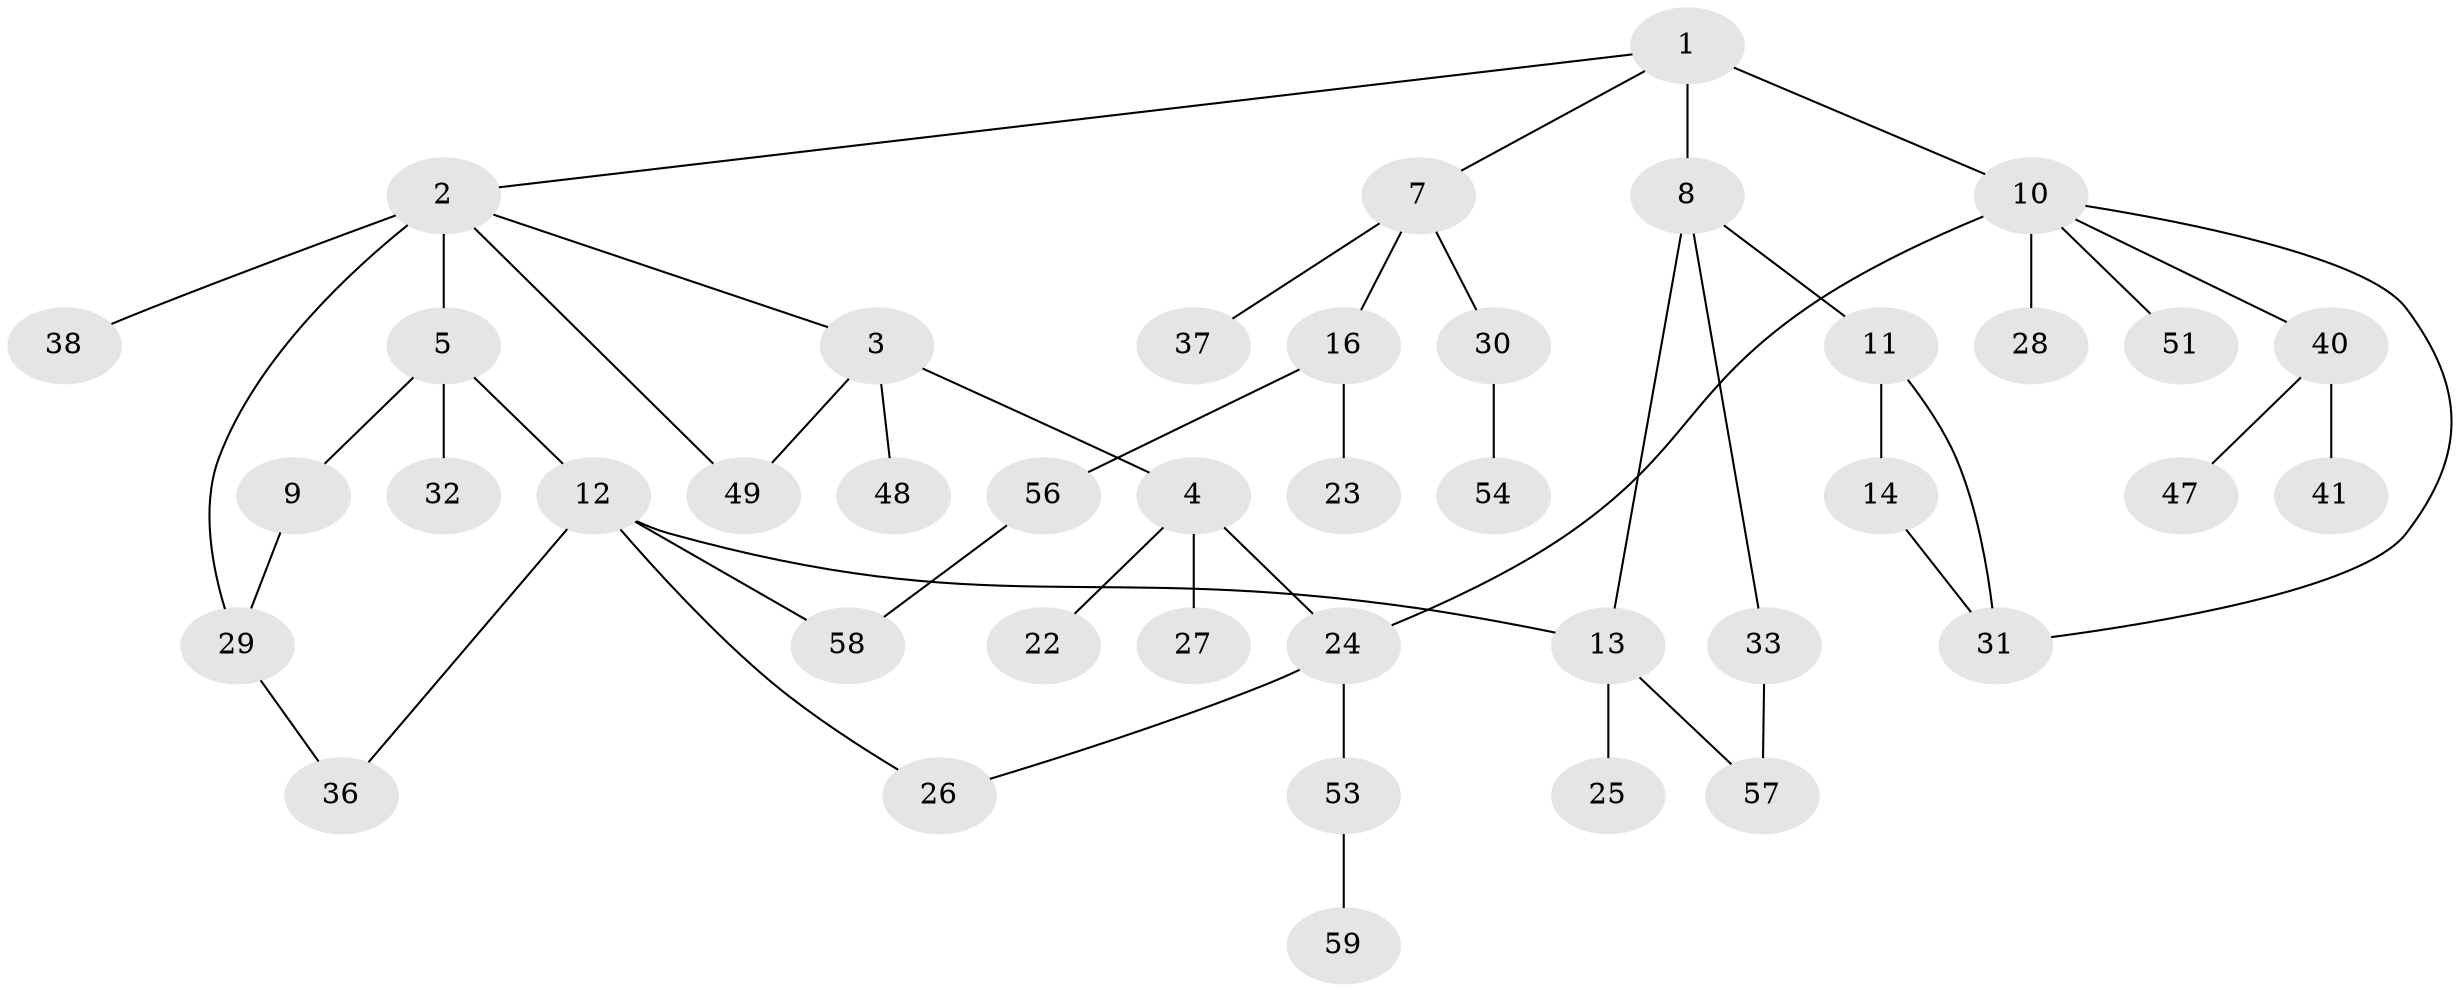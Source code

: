// Generated by graph-tools (version 1.1) at 2025/23/03/03/25 07:23:32]
// undirected, 41 vertices, 50 edges
graph export_dot {
graph [start="1"]
  node [color=gray90,style=filled];
  1 [super="+17"];
  2 [super="+6"];
  3 [super="+20"];
  4 [super="+15"];
  5 [super="+43"];
  7 [super="+21"];
  8;
  9 [super="+46"];
  10 [super="+34"];
  11 [super="+45"];
  12 [super="+19"];
  13 [super="+39"];
  14 [super="+18"];
  16 [super="+35"];
  22;
  23;
  24;
  25;
  26 [super="+50"];
  27 [super="+42"];
  28;
  29 [super="+55"];
  30;
  31 [super="+52"];
  32;
  33;
  36;
  37;
  38;
  40;
  41 [super="+44"];
  47;
  48;
  49;
  51;
  53;
  54;
  56;
  57;
  58;
  59;
  1 -- 2;
  1 -- 7;
  1 -- 8;
  1 -- 10 [weight=2];
  2 -- 3;
  2 -- 5;
  2 -- 29 [weight=2];
  2 -- 49;
  2 -- 38;
  3 -- 4;
  3 -- 48;
  3 -- 49;
  4 -- 24;
  4 -- 27;
  4 -- 22;
  5 -- 9;
  5 -- 12;
  5 -- 32;
  7 -- 16;
  7 -- 37;
  7 -- 30;
  8 -- 11;
  8 -- 13;
  8 -- 33;
  9 -- 29;
  10 -- 28;
  10 -- 40;
  10 -- 51;
  10 -- 24;
  10 -- 31;
  11 -- 14;
  11 -- 31;
  12 -- 26;
  12 -- 58;
  12 -- 36;
  12 -- 13;
  13 -- 25;
  13 -- 57;
  14 -- 31;
  16 -- 23;
  16 -- 56;
  24 -- 53;
  24 -- 26;
  29 -- 36;
  30 -- 54;
  33 -- 57;
  40 -- 41;
  40 -- 47;
  53 -- 59;
  56 -- 58;
}
